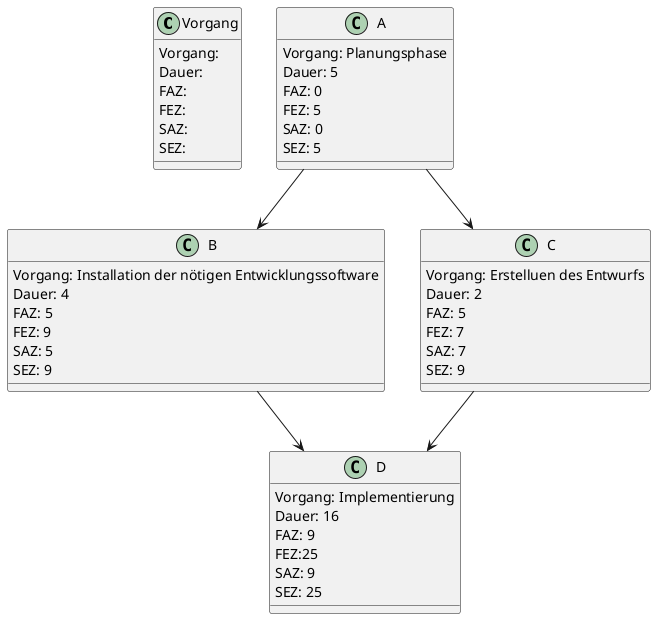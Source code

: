 @startuml

class Vorgang {
    Vorgang: 
    Dauer: 
    FAZ:
    FEZ:
    SAZ:
    SEZ:
}
class A {
    Vorgang: Planungsphase
    Dauer: 5
    FAZ: 0
    FEZ: 5 
    SAZ: 0
    SEZ: 5
}
class B {
    Vorgang: Installation der nötigen Entwicklungssoftware
    Dauer: 4
    FAZ: 5
    FEZ: 9
    SAZ: 5
    SEZ: 9
}
class C {
    Vorgang: Erstelluen des Entwurfs
    Dauer: 2
    FAZ: 5
    FEZ: 7
    SAZ: 7
    SEZ: 9
}
class D {
    Vorgang: Implementierung
    Dauer: 16
    FAZ: 9
    FEZ:25
    SAZ: 9
    SEZ: 25
}

A --> B
A --> C
B --> D
C --> D

@enduml